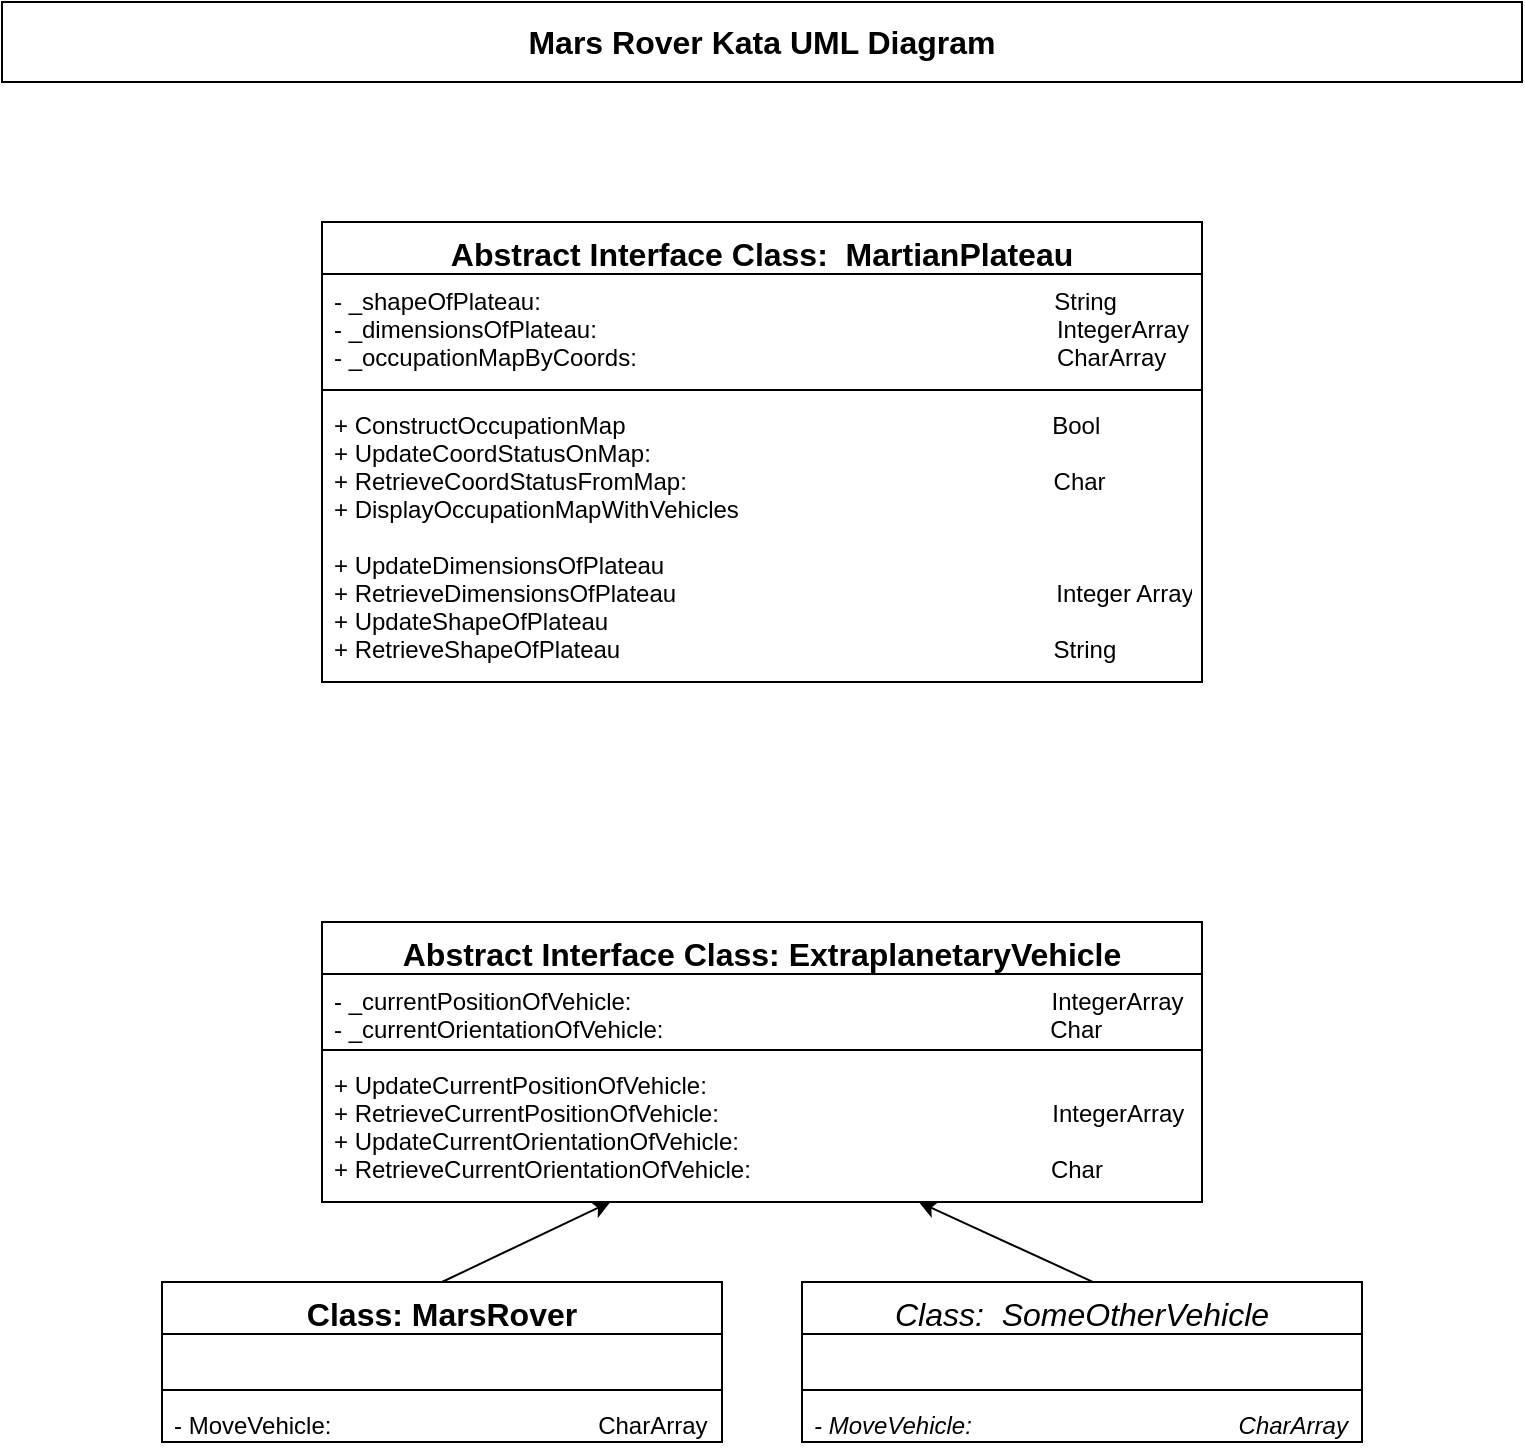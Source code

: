 <mxfile version="18.1.3" type="device"><diagram id="cdfxT_Fmh7Zf8r0ViNws" name="Page-1"><mxGraphModel dx="1422" dy="832" grid="1" gridSize="10" guides="1" tooltips="1" connect="1" arrows="1" fold="1" page="1" pageScale="1" pageWidth="827" pageHeight="1169" math="0" shadow="0"><root><mxCell id="0"/><mxCell id="1" parent="0"/><mxCell id="83VXfvTj4oukxlwWZYCq-3" value="&lt;b&gt;Mars Rover Kata UML Diagram&lt;/b&gt;" style="rounded=0;whiteSpace=wrap;html=1;fontFamily=Helvetica;fontSize=16;" parent="1" vertex="1"><mxGeometry x="40" y="40" width="760" height="40" as="geometry"/></mxCell><object label="Class: MarsRover" Plateau="Classname" id="83VXfvTj4oukxlwWZYCq-13"><mxCell style="swimlane;fontStyle=1;align=center;verticalAlign=top;childLayout=stackLayout;horizontal=1;startSize=26;horizontalStack=0;resizeParent=1;resizeParentMax=0;resizeLast=0;collapsible=1;marginBottom=0;fontFamily=Helvetica;fontSize=16;" parent="1" vertex="1"><mxGeometry x="120" y="680" width="280" height="80" as="geometry"><mxRectangle x="300" y="70" width="120" height="26" as="alternateBounds"/></mxGeometry></mxCell></object><mxCell id="83VXfvTj4oukxlwWZYCq-14" value="  " style="text;strokeColor=none;fillColor=none;align=left;verticalAlign=top;spacingLeft=4;spacingRight=4;overflow=hidden;rotatable=0;points=[[0,0.5],[1,0.5]];portConstraint=eastwest;fontFamily=Helvetica;fontSize=12;" parent="83VXfvTj4oukxlwWZYCq-13" vertex="1"><mxGeometry y="26" width="280" height="24" as="geometry"/></mxCell><mxCell id="83VXfvTj4oukxlwWZYCq-15" value="" style="line;strokeWidth=1;fillColor=none;align=left;verticalAlign=middle;spacingTop=-1;spacingLeft=3;spacingRight=3;rotatable=0;labelPosition=right;points=[];portConstraint=eastwest;fontFamily=Helvetica;fontSize=16;" parent="83VXfvTj4oukxlwWZYCq-13" vertex="1"><mxGeometry y="50" width="280" height="8" as="geometry"/></mxCell><mxCell id="83VXfvTj4oukxlwWZYCq-16" value="- MoveVehicle:                                        CharArray&#10; " style="text;strokeColor=none;fillColor=none;align=left;verticalAlign=top;spacingLeft=4;spacingRight=4;overflow=hidden;rotatable=0;points=[[0,0.5],[1,0.5]];portConstraint=eastwest;fontFamily=Helvetica;fontSize=12;" parent="83VXfvTj4oukxlwWZYCq-13" vertex="1"><mxGeometry y="58" width="280" height="22" as="geometry"/></mxCell><object label="Abstract Interface Class: ExtraplanetaryVehicle" Plateau="Classname" id="yQZ5R6b4MsLMEJORa_77-14"><mxCell style="swimlane;fontStyle=1;align=center;verticalAlign=top;childLayout=stackLayout;horizontal=1;startSize=26;horizontalStack=0;resizeParent=1;resizeParentMax=0;resizeLast=0;collapsible=1;marginBottom=0;fontFamily=Helvetica;fontSize=16;" parent="1" vertex="1"><mxGeometry x="200" y="500" width="440" height="140" as="geometry"><mxRectangle x="300" y="70" width="120" height="26" as="alternateBounds"/></mxGeometry></mxCell></object><mxCell id="yQZ5R6b4MsLMEJORa_77-15" value="- _currentPositionOfVehicle:                                                               IntegerArray&#10;- _currentOrientationOfVehicle:                                                          Char" style="text;strokeColor=none;fillColor=none;align=left;verticalAlign=top;spacingLeft=4;spacingRight=4;overflow=hidden;rotatable=0;points=[[0,0.5],[1,0.5]];portConstraint=eastwest;fontFamily=Helvetica;fontSize=12;" parent="yQZ5R6b4MsLMEJORa_77-14" vertex="1"><mxGeometry y="26" width="440" height="34" as="geometry"/></mxCell><mxCell id="yQZ5R6b4MsLMEJORa_77-16" value="" style="line;strokeWidth=1;fillColor=none;align=left;verticalAlign=middle;spacingTop=-1;spacingLeft=3;spacingRight=3;rotatable=0;labelPosition=right;points=[];portConstraint=eastwest;fontFamily=Helvetica;fontSize=16;" parent="yQZ5R6b4MsLMEJORa_77-14" vertex="1"><mxGeometry y="60" width="440" height="8" as="geometry"/></mxCell><mxCell id="yQZ5R6b4MsLMEJORa_77-17" value="+ UpdateCurrentPositionOfVehicle:                                       &#10;+ RetrieveCurrentPositionOfVehicle:                                                  IntegerArray                                 &#10;+ UpdateCurrentOrientationOfVehicle:                                  &#10;+ RetrieveCurrentOrientationOfVehicle:                                             Char&#10;               &#10;                   " style="text;strokeColor=none;fillColor=none;align=left;verticalAlign=top;spacingLeft=4;spacingRight=4;overflow=hidden;rotatable=0;points=[[0,0.5],[1,0.5]];portConstraint=eastwest;fontFamily=Helvetica;fontSize=12;" parent="yQZ5R6b4MsLMEJORa_77-14" vertex="1"><mxGeometry y="68" width="440" height="72" as="geometry"/></mxCell><mxCell id="yQZ5R6b4MsLMEJORa_77-22" value="" style="endArrow=classic;html=1;rounded=0;exitX=0.5;exitY=0;exitDx=0;exitDy=0;" parent="1" source="83VXfvTj4oukxlwWZYCq-13" target="yQZ5R6b4MsLMEJORa_77-17" edge="1"><mxGeometry width="50" height="50" relative="1" as="geometry"><mxPoint x="380" y="470" as="sourcePoint"/><mxPoint x="410" y="560" as="targetPoint"/></mxGeometry></mxCell><object label="Class:  SomeOtherVehicle" Plateau="Classname" id="yQZ5R6b4MsLMEJORa_77-43"><mxCell style="swimlane;fontStyle=2;align=center;verticalAlign=top;childLayout=stackLayout;horizontal=1;startSize=26;horizontalStack=0;resizeParent=1;resizeParentMax=0;resizeLast=0;collapsible=1;marginBottom=0;fontFamily=Helvetica;fontSize=16;" parent="1" vertex="1"><mxGeometry x="440" y="680" width="280" height="80" as="geometry"><mxRectangle x="300" y="70" width="120" height="26" as="alternateBounds"/></mxGeometry></mxCell></object><mxCell id="yQZ5R6b4MsLMEJORa_77-44" value="  &#10;" style="text;strokeColor=none;fillColor=none;align=left;verticalAlign=top;spacingLeft=4;spacingRight=4;overflow=hidden;rotatable=0;points=[[0,0.5],[1,0.5]];portConstraint=eastwest;fontFamily=Helvetica;fontSize=12;fontStyle=2" parent="yQZ5R6b4MsLMEJORa_77-43" vertex="1"><mxGeometry y="26" width="280" height="24" as="geometry"/></mxCell><mxCell id="yQZ5R6b4MsLMEJORa_77-45" value="" style="line;strokeWidth=1;fillColor=none;align=left;verticalAlign=middle;spacingTop=-1;spacingLeft=3;spacingRight=3;rotatable=0;labelPosition=right;points=[];portConstraint=eastwest;fontFamily=Helvetica;fontSize=16;" parent="yQZ5R6b4MsLMEJORa_77-43" vertex="1"><mxGeometry y="50" width="280" height="8" as="geometry"/></mxCell><mxCell id="yQZ5R6b4MsLMEJORa_77-46" value="- MoveVehicle:                                        CharArray&#10; " style="text;strokeColor=none;fillColor=none;align=left;verticalAlign=top;spacingLeft=4;spacingRight=4;overflow=hidden;rotatable=0;points=[[0,0.5],[1,0.5]];portConstraint=eastwest;fontFamily=Helvetica;fontSize=12;fontStyle=2" parent="yQZ5R6b4MsLMEJORa_77-43" vertex="1"><mxGeometry y="58" width="280" height="22" as="geometry"/></mxCell><mxCell id="yQZ5R6b4MsLMEJORa_77-50" value="" style="endArrow=classic;html=1;rounded=0;exitX=0.521;exitY=0.002;exitDx=0;exitDy=0;exitPerimeter=0;" parent="1" source="yQZ5R6b4MsLMEJORa_77-43" target="yQZ5R6b4MsLMEJORa_77-17" edge="1"><mxGeometry width="50" height="50" relative="1" as="geometry"><mxPoint x="580" y="640" as="sourcePoint"/><mxPoint x="470" y="550" as="targetPoint"/></mxGeometry></mxCell><object label="Abstract Interface Class:  MartianPlateau" Plateau="Classname" id="yQZ5R6b4MsLMEJORa_77-59"><mxCell style="swimlane;fontStyle=1;align=center;verticalAlign=top;childLayout=stackLayout;horizontal=1;startSize=26;horizontalStack=0;resizeParent=1;resizeParentMax=0;resizeLast=0;collapsible=1;marginBottom=0;fontFamily=Helvetica;fontSize=16;points=[[0,0,0,0,0],[0,0.26,0,0,0],[0,0.5,0,0,0],[0,0.74,0,0,0],[0,1,0,0,0],[0.25,0,0,0,0],[0.25,1,0,0,0],[0.5,0,0,0,0],[0.5,1,0,0,0],[0.75,0,0,0,0],[0.75,1,0,0,0],[1,0,0,0,0],[1,0.26,0,0,0],[1,0.5,0,0,0],[1,0.76,0,0,0],[1,1,0,0,0]];" parent="1" vertex="1"><mxGeometry x="200" y="150" width="440" height="230" as="geometry"><mxRectangle x="300" y="70" width="120" height="26" as="alternateBounds"/></mxGeometry></mxCell></object><mxCell id="yQZ5R6b4MsLMEJORa_77-60" value="- _shapeOfPlateau:                                                                             String&#10;- _dimensionsOfPlateau:                                                                     IntegerArray&#10;- _occupationMapByCoords:                                                               CharArray&#10;&#10;&#10;" style="text;strokeColor=none;fillColor=none;align=left;verticalAlign=top;spacingLeft=4;spacingRight=4;overflow=hidden;rotatable=0;points=[[0,0.5],[1,0.5]];portConstraint=eastwest;fontFamily=Helvetica;fontSize=12;" parent="yQZ5R6b4MsLMEJORa_77-59" vertex="1"><mxGeometry y="26" width="440" height="54" as="geometry"/></mxCell><mxCell id="yQZ5R6b4MsLMEJORa_77-61" value="" style="line;strokeWidth=1;fillColor=none;align=left;verticalAlign=middle;spacingTop=-1;spacingLeft=3;spacingRight=3;rotatable=0;labelPosition=right;points=[];portConstraint=eastwest;fontFamily=Helvetica;fontSize=16;" parent="yQZ5R6b4MsLMEJORa_77-59" vertex="1"><mxGeometry y="80" width="440" height="8" as="geometry"/></mxCell><mxCell id="yQZ5R6b4MsLMEJORa_77-62" value="+ ConstructOccupationMap                                                                Bool&#10;+ UpdateCoordStatusOnMap:                                                       &#10;+ RetrieveCoordStatusFromMap:                                                       Char&#10;+ DisplayOccupationMapWithVehicles&#10;&#10;+ UpdateDimensionsOfPlateau&#10;+ RetrieveDimensionsOfPlateau                                                         Integer Array&#10;+ UpdateShapeOfPlateau&#10;+ RetrieveShapeOfPlateau                                                                 String&#10;" style="text;strokeColor=none;fillColor=none;align=left;verticalAlign=top;spacingLeft=4;spacingRight=4;overflow=hidden;rotatable=0;points=[[0,0.5],[1,0.5]];portConstraint=eastwest;fontFamily=Helvetica;fontSize=12;" parent="yQZ5R6b4MsLMEJORa_77-59" vertex="1"><mxGeometry y="88" width="440" height="142" as="geometry"/></mxCell><mxCell id="yQZ5R6b4MsLMEJORa_77-63" style="edgeStyle=orthogonalEdgeStyle;rounded=0;orthogonalLoop=1;jettySize=auto;html=1;exitX=1;exitY=0.5;exitDx=0;exitDy=0;fontSize=15;" parent="yQZ5R6b4MsLMEJORa_77-59" source="yQZ5R6b4MsLMEJORa_77-60" target="yQZ5R6b4MsLMEJORa_77-60" edge="1"><mxGeometry relative="1" as="geometry"/></mxCell></root></mxGraphModel></diagram></mxfile>